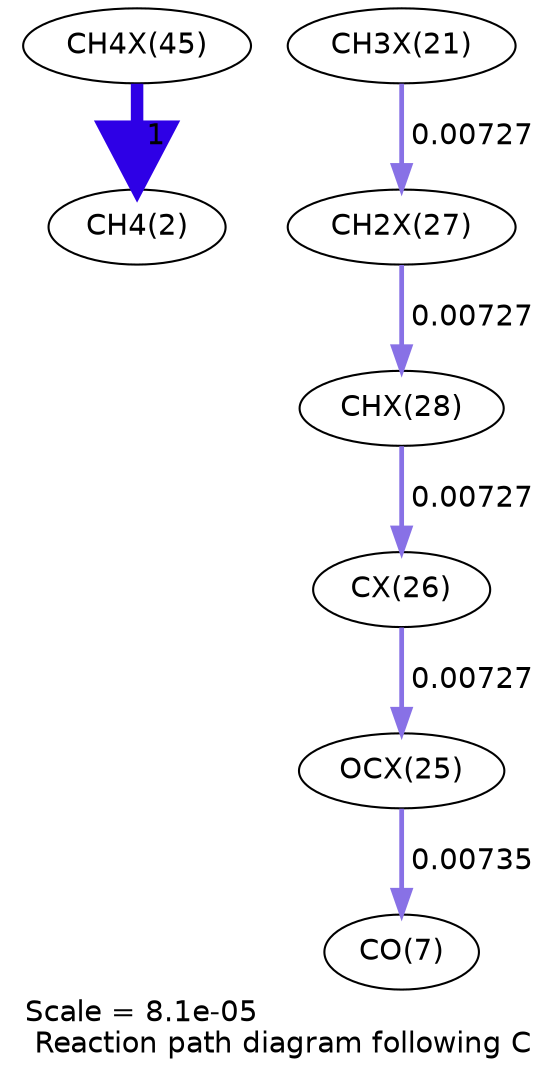 digraph reaction_paths {
center=1;
s71 -> s4[fontname="Helvetica", penwidth=6, arrowsize=3, color="0.7, 1.5, 0.9"
, label=" 1"];
s63 -> s69[fontname="Helvetica", penwidth=2.28, arrowsize=1.14, color="0.7, 0.507, 0.9"
, label=" 0.00727"];
s69 -> s70[fontname="Helvetica", penwidth=2.28, arrowsize=1.14, color="0.7, 0.507, 0.9"
, label=" 0.00727"];
s70 -> s68[fontname="Helvetica", penwidth=2.28, arrowsize=1.14, color="0.7, 0.507, 0.9"
, label=" 0.00727"];
s68 -> s67[fontname="Helvetica", penwidth=2.28, arrowsize=1.14, color="0.7, 0.507, 0.9"
, label=" 0.00727"];
s67 -> s9[fontname="Helvetica", penwidth=2.29, arrowsize=1.15, color="0.7, 0.507, 0.9"
, label=" 0.00735"];
s4 [ fontname="Helvetica", label="CH4(2)"];
s9 [ fontname="Helvetica", label="CO(7)"];
s63 [ fontname="Helvetica", label="CH3X(21)"];
s67 [ fontname="Helvetica", label="OCX(25)"];
s68 [ fontname="Helvetica", label="CX(26)"];
s69 [ fontname="Helvetica", label="CH2X(27)"];
s70 [ fontname="Helvetica", label="CHX(28)"];
s71 [ fontname="Helvetica", label="CH4X(45)"];
 label = "Scale = 8.1e-05\l Reaction path diagram following C";
 fontname = "Helvetica";
}
